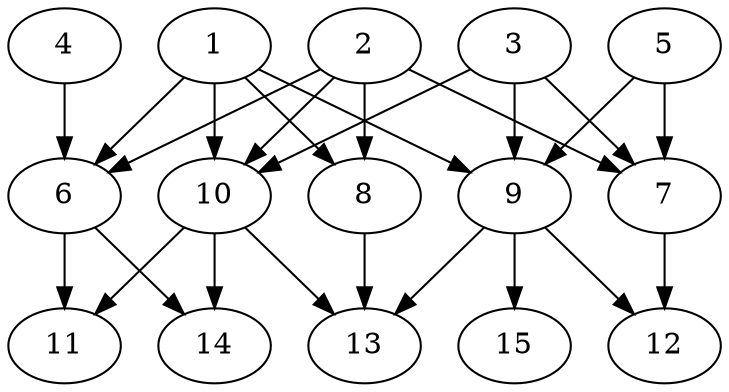 // DAG automatically generated by daggen at Thu Oct  3 13:59:26 2019
// ./daggen --dot -n 15 --ccr 0.4 --fat 0.7 --regular 0.9 --density 0.6 --mindata 5242880 --maxdata 52428800 
digraph G {
  1 [size="38213120", alpha="0.08", expect_size="15285248"] 
  1 -> 6 [size ="15285248"]
  1 -> 8 [size ="15285248"]
  1 -> 9 [size ="15285248"]
  1 -> 10 [size ="15285248"]
  2 [size="63219200", alpha="0.17", expect_size="25287680"] 
  2 -> 6 [size ="25287680"]
  2 -> 7 [size ="25287680"]
  2 -> 8 [size ="25287680"]
  2 -> 10 [size ="25287680"]
  3 [size="123642880", alpha="0.04", expect_size="49457152"] 
  3 -> 7 [size ="49457152"]
  3 -> 9 [size ="49457152"]
  3 -> 10 [size ="49457152"]
  4 [size="46865920", alpha="0.10", expect_size="18746368"] 
  4 -> 6 [size ="18746368"]
  5 [size="19082240", alpha="0.08", expect_size="7632896"] 
  5 -> 7 [size ="7632896"]
  5 -> 9 [size ="7632896"]
  6 [size="124648960", alpha="0.02", expect_size="49859584"] 
  6 -> 11 [size ="49859584"]
  6 -> 14 [size ="49859584"]
  7 [size="73336320", alpha="0.20", expect_size="29334528"] 
  7 -> 12 [size ="29334528"]
  8 [size="32565760", alpha="0.13", expect_size="13026304"] 
  8 -> 13 [size ="13026304"]
  9 [size="52497920", alpha="0.03", expect_size="20999168"] 
  9 -> 12 [size ="20999168"]
  9 -> 13 [size ="20999168"]
  9 -> 15 [size ="20999168"]
  10 [size="55109120", alpha="0.12", expect_size="22043648"] 
  10 -> 11 [size ="22043648"]
  10 -> 13 [size ="22043648"]
  10 -> 14 [size ="22043648"]
  11 [size="92129280", alpha="0.11", expect_size="36851712"] 
  12 [size="23191040", alpha="0.04", expect_size="9276416"] 
  13 [size="122362880", alpha="0.06", expect_size="48945152"] 
  14 [size="29009920", alpha="0.18", expect_size="11603968"] 
  15 [size="86909440", alpha="0.01", expect_size="34763776"] 
}
